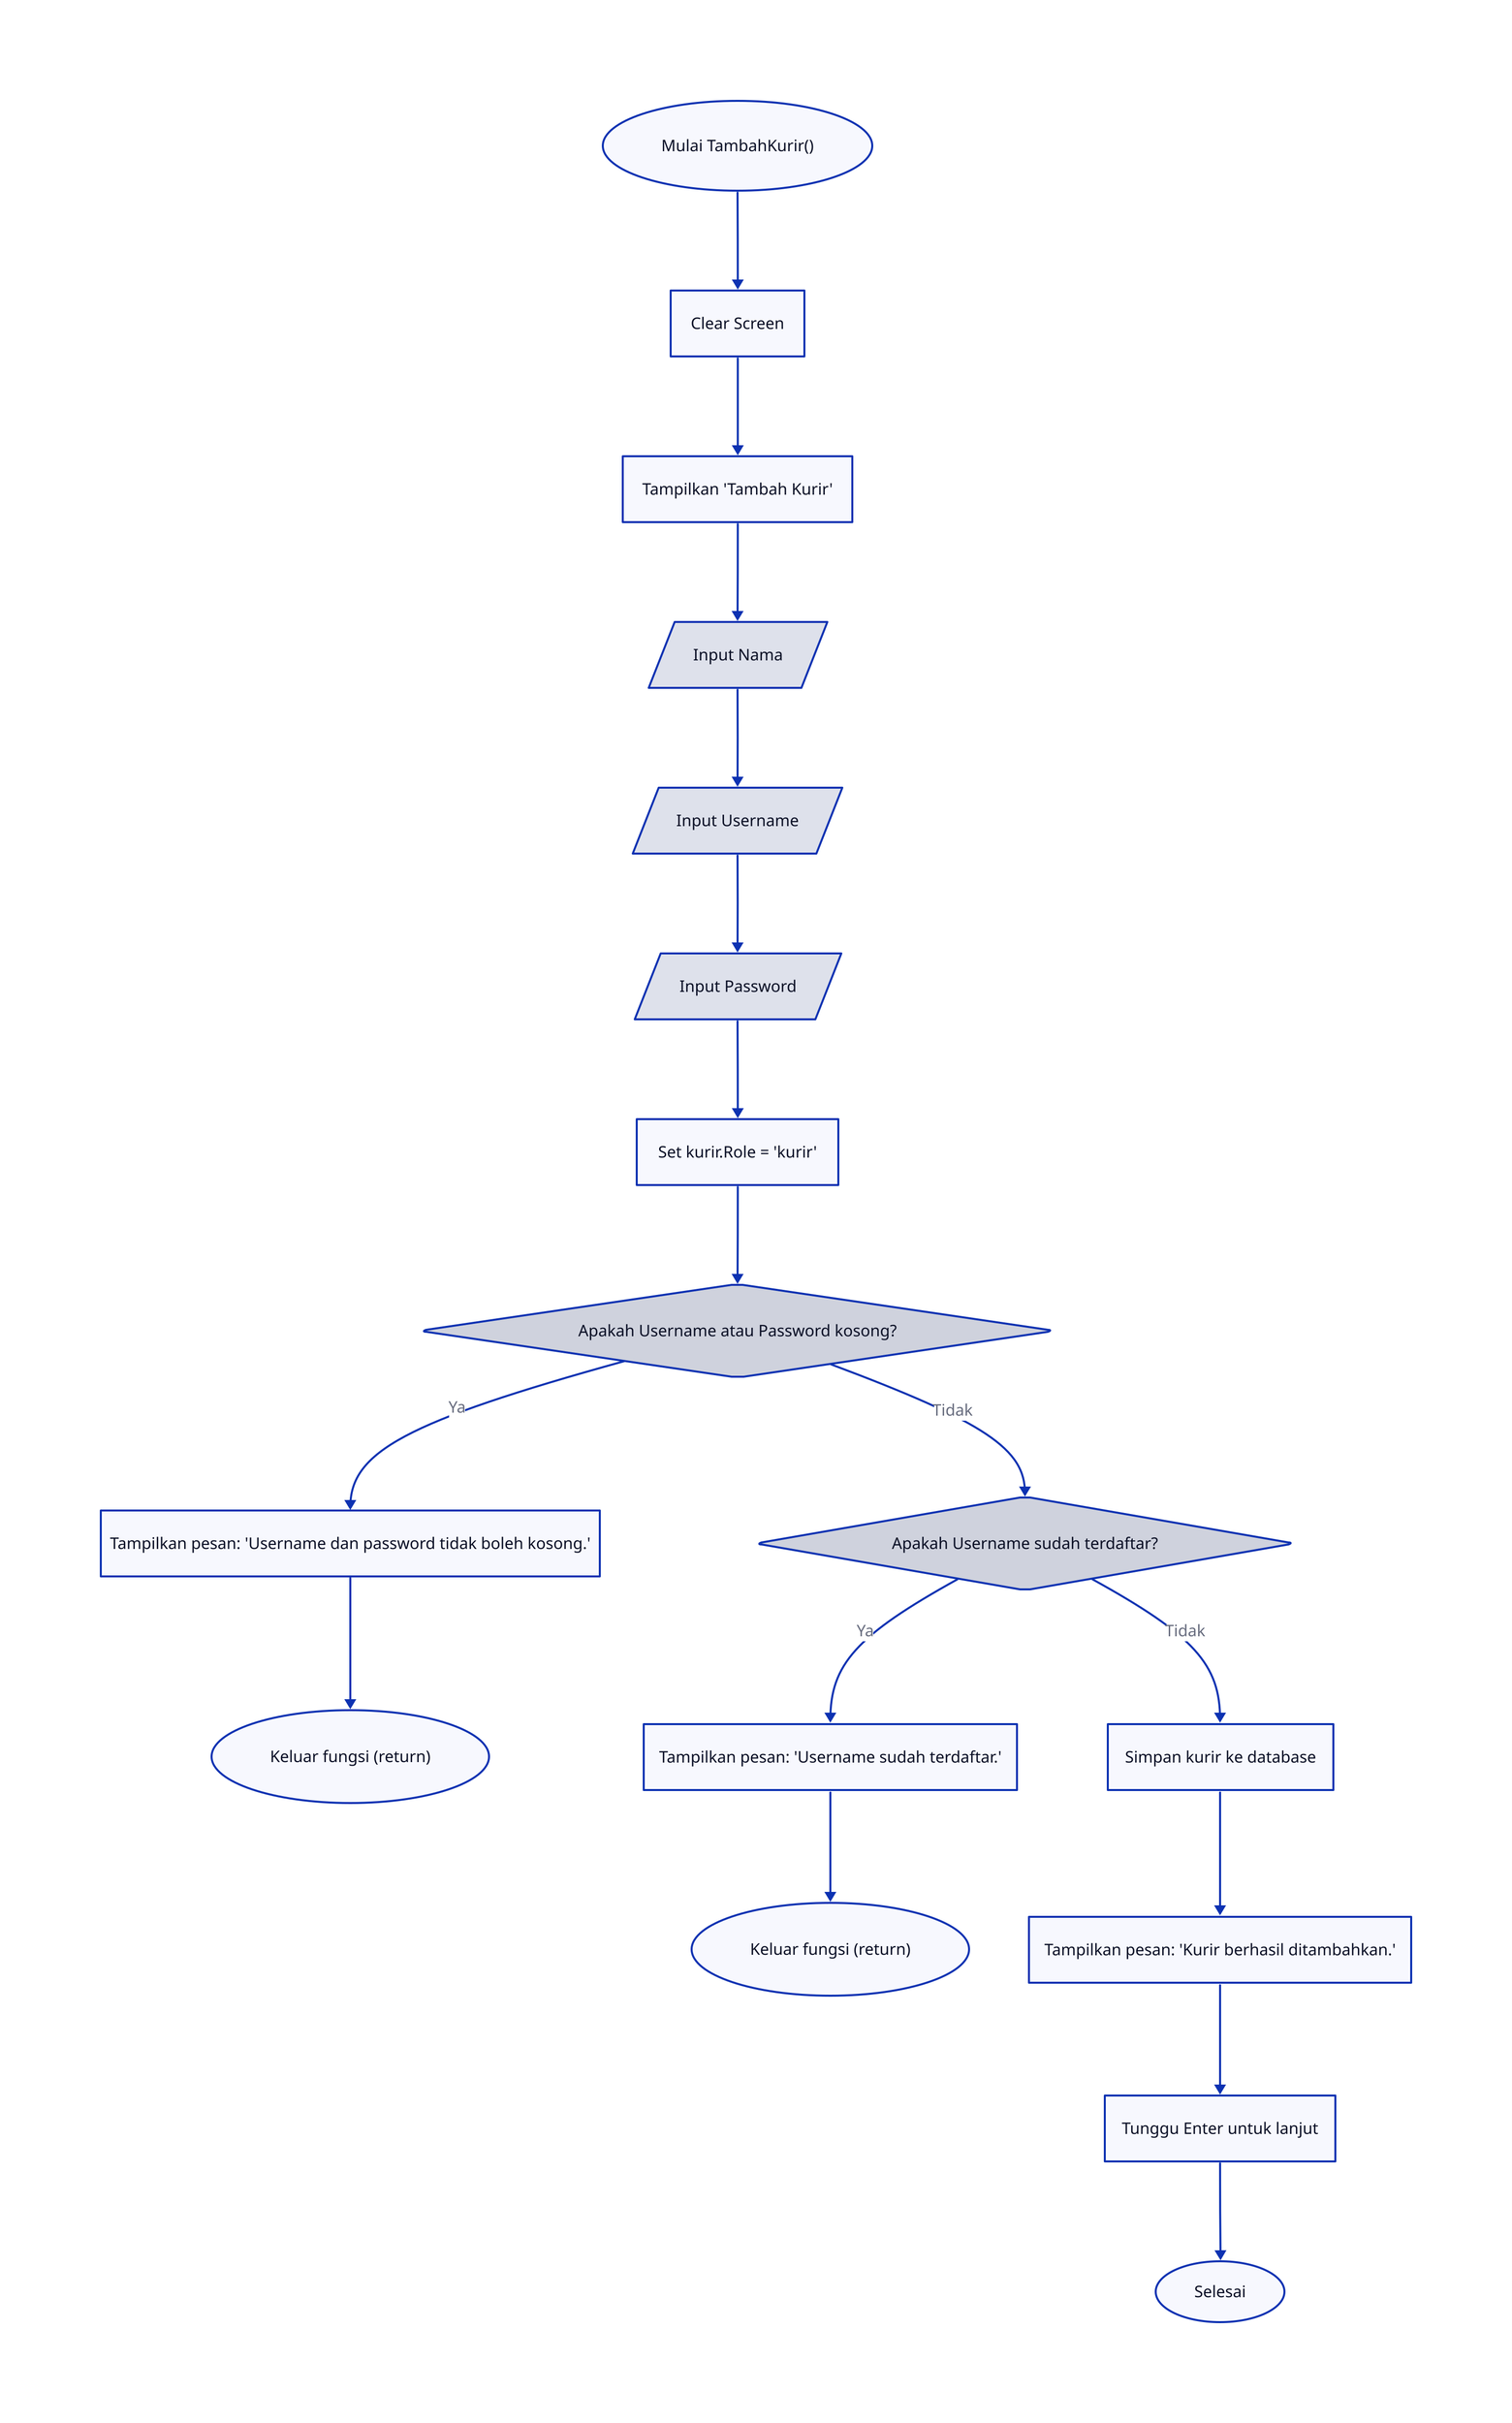 direction: down

start: "Mulai TambahKurir()" {
  shape: oval
}

clear: "Clear Screen" {
  shape: rectangle
}

title: "Tampilkan 'Tambah Kurir'" {
  shape: rectangle
}

inputNama: "Input Nama" {
  shape: parallelogram
}

inputUsername: "Input Username" {
  shape: parallelogram
}

inputPassword: "Input Password" {
  shape: parallelogram
}

setRole: "Set kurir.Role = 'kurir'" {
  shape: rectangle
}

checkEmpty: "Apakah Username atau Password kosong?" {
  shape: diamond
}

printErrorEmpty: "Tampilkan pesan: 'Username dan password tidak boleh kosong.'" {
  shape: rectangle
}

returnEmpty: "Keluar fungsi (return)" {
  shape: oval
}

checkUsername: "Apakah Username sudah terdaftar?" {
  shape: diamond
}

printErrorExists: "Tampilkan pesan: 'Username sudah terdaftar.'" {
  shape: rectangle
}

returnExists: "Keluar fungsi (return)" {
  shape: oval
}

saveUser: "Simpan kurir ke database" {
  shape: rectangle
}

printSuccess: "Tampilkan pesan: 'Kurir berhasil ditambahkan.'" {
  shape: rectangle
}

waitContinue: "Tunggu Enter untuk lanjut" {
  shape: rectangle
}

end: "Selesai" {
  shape: oval
}

start -> clear -> title -> inputNama -> inputUsername -> inputPassword -> setRole -> checkEmpty
checkEmpty -> printErrorEmpty: Ya
printErrorEmpty -> returnEmpty
checkEmpty -> checkUsername: Tidak
checkUsername -> printErrorExists: Ya
printErrorExists -> returnExists
checkUsername -> saveUser: Tidak
saveUser -> printSuccess -> waitContinue -> end
